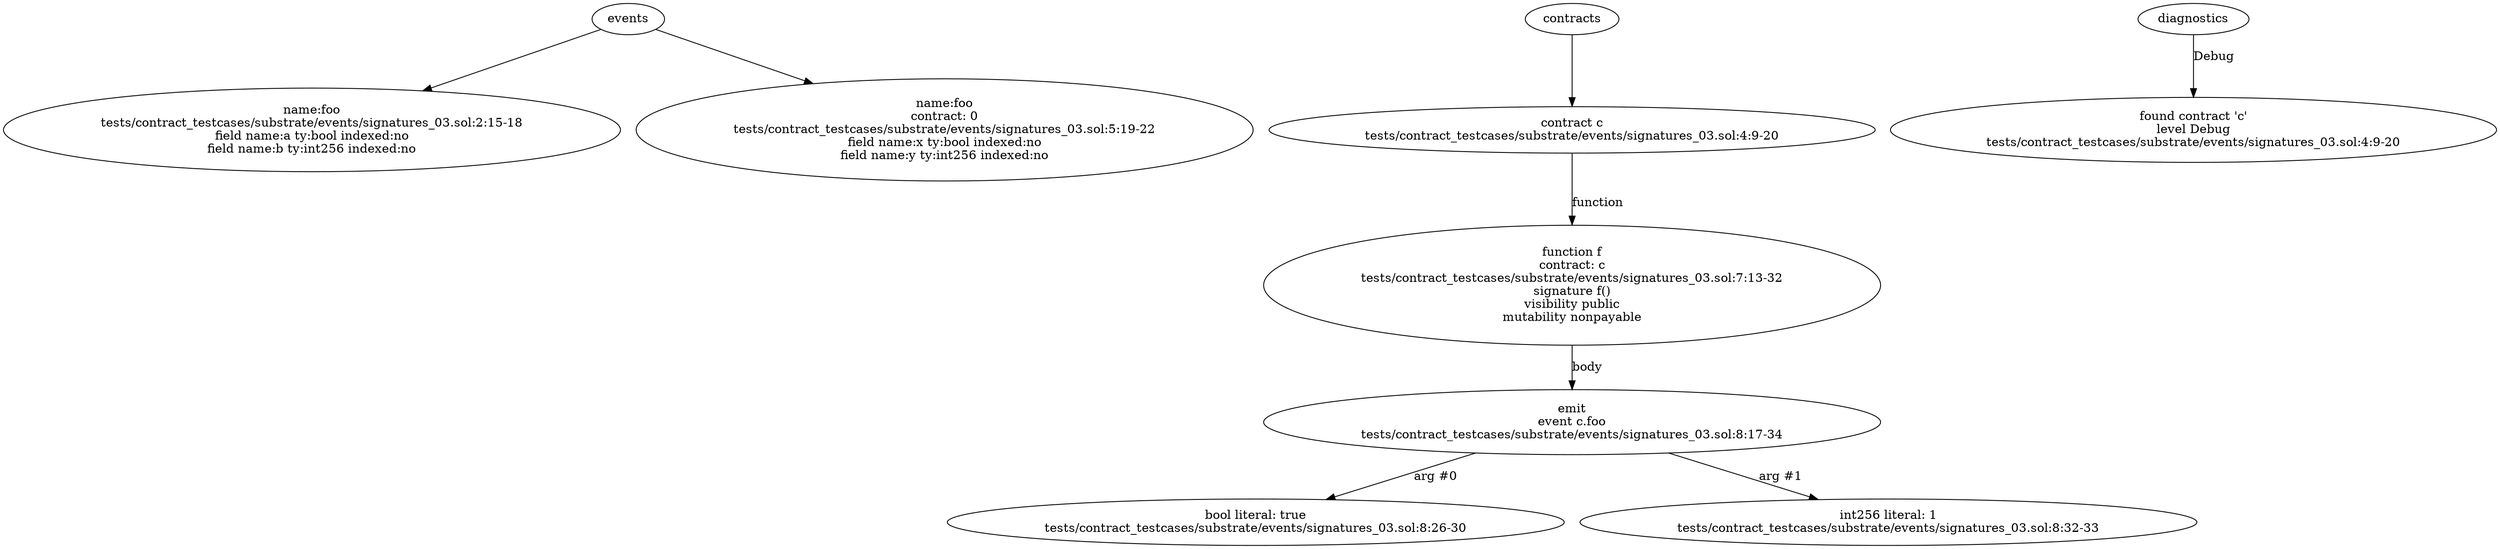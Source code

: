 strict digraph "tests/contract_testcases/substrate/events/signatures_03.sol" {
	foo [label="name:foo\ntests/contract_testcases/substrate/events/signatures_03.sol:2:15-18\nfield name:a ty:bool indexed:no\nfield name:b ty:int256 indexed:no"]
	foo_2 [label="name:foo\ncontract: 0\ntests/contract_testcases/substrate/events/signatures_03.sol:5:19-22\nfield name:x ty:bool indexed:no\nfield name:y ty:int256 indexed:no"]
	contract [label="contract c\ntests/contract_testcases/substrate/events/signatures_03.sol:4:9-20"]
	f [label="function f\ncontract: c\ntests/contract_testcases/substrate/events/signatures_03.sol:7:13-32\nsignature f()\nvisibility public\nmutability nonpayable"]
	emit [label="emit\nevent c.foo\ntests/contract_testcases/substrate/events/signatures_03.sol:8:17-34"]
	bool_literal [label="bool literal: true\ntests/contract_testcases/substrate/events/signatures_03.sol:8:26-30"]
	number_literal [label="int256 literal: 1\ntests/contract_testcases/substrate/events/signatures_03.sol:8:32-33"]
	diagnostic [label="found contract 'c'\nlevel Debug\ntests/contract_testcases/substrate/events/signatures_03.sol:4:9-20"]
	events -> foo
	events -> foo_2
	contracts -> contract
	contract -> f [label="function"]
	f -> emit [label="body"]
	emit -> bool_literal [label="arg #0"]
	emit -> number_literal [label="arg #1"]
	diagnostics -> diagnostic [label="Debug"]
}
